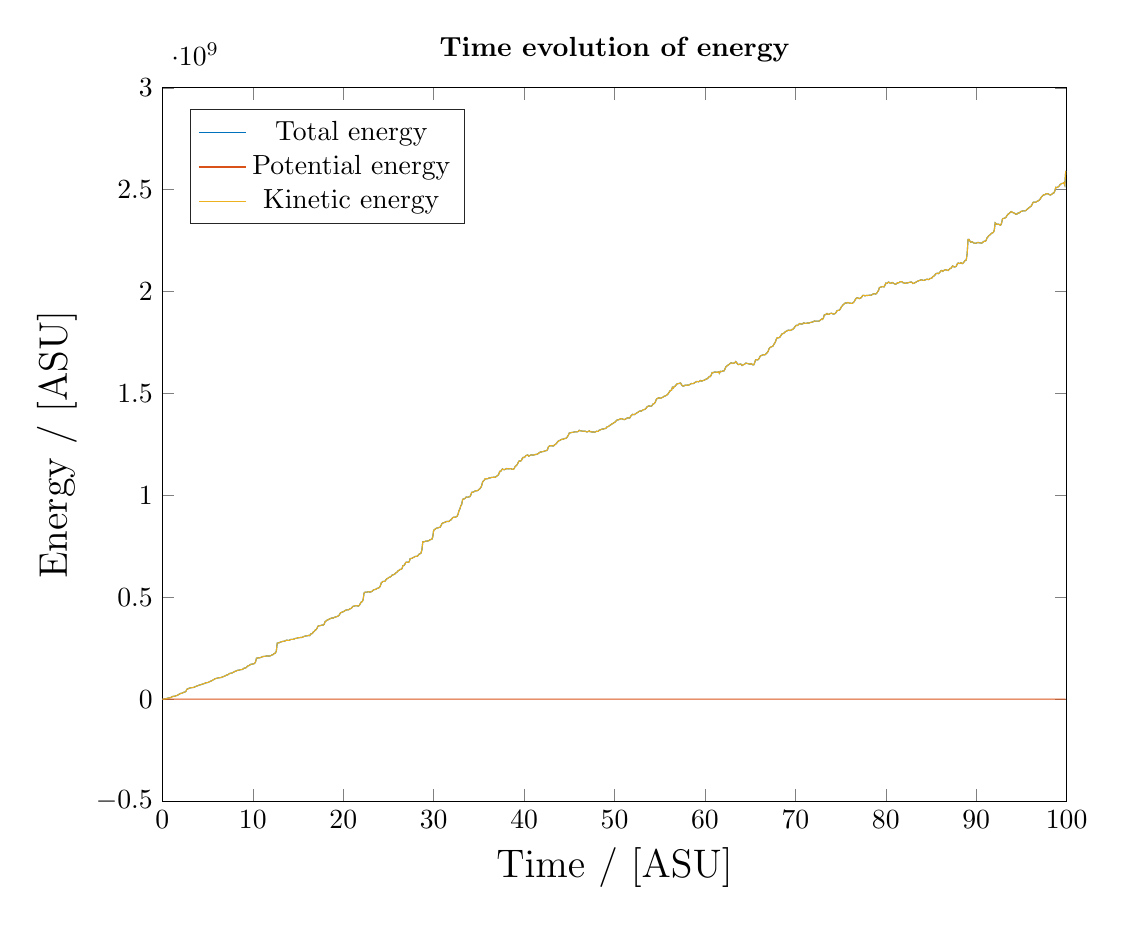 % This file was created by matlab2tikz.
%
%The latest updates can be retrieved from
%  http://www.mathworks.com/matlabcentral/fileexchange/22022-matlab2tikz-matlab2tikz
%where you can also make suggestions and rate matlab2tikz.
%
\definecolor{mycolor1}{rgb}{0.0,0.447,0.741}%
\definecolor{mycolor2}{rgb}{0.85,0.325,0.098}%
\definecolor{mycolor3}{rgb}{0.929,0.694,0.125}%
%
\begin{tikzpicture}

\begin{axis}[%
width=4.521in,
height=3.566in,
at={(0.758in,0.481in)},
scale only axis,
xmin=0,
xmax=100,
xlabel={Time / [ASU]},
ymin=-500000000,
ymax=3000000000,
ylabel={Energy / [ASU]},
label style ={font=\Large},
axis background/.style={fill=white},
title style={font=\bfseries},
title={Time evolution of energy},
legend style={draw=white!15!black},
legend pos = {north west}
]
\addplot [color=mycolor1,solid]
  table[row sep=crcr]{%
0	-857.028\\
0.1	24095.595\\
0.2	368482.819\\
0.3	1345138.075\\
0.4	2290709.743\\
0.5	4028094.697\\
0.6	5098138.107\\
0.7	5828281.208\\
0.8	6567207.687\\
0.9	7858390.809\\
1	9842270.926\\
1.1	12588912.079\\
1.2	13906521.281\\
1.3	14363649.642\\
1.4	15127580.111\\
1.5	16948566.458\\
1.6	17909643.987\\
1.7	20367468.114\\
1.8	22869417.534\\
1.9	25193878.986\\
2	28342826.453\\
2.1	28839450.394\\
2.2	30331130.325\\
2.3	32527871.729\\
2.4	34634700.035\\
2.5	35313003.667\\
2.6	38613194.399\\
2.7	48638010.549\\
2.8	50151638.155\\
2.9	52594947.347\\
3	54230397.151\\
3.1	55551364.039\\
3.2	56353883.51\\
3.3	56770473.197\\
3.4	57220501.723\\
3.5	58584395.364\\
3.6	60569094.759\\
3.7	62692067.526\\
3.8	64324208.089\\
3.9	65762722.53\\
4	67438763.694\\
4.1	69552209.753\\
4.2	70430322.409\\
4.3	71847176.29\\
4.4	73325428.205\\
4.5	75173440.891\\
4.6	76403186.433\\
4.7	78042735.944\\
4.8	80436309.977\\
4.9	81020332.279\\
5	81313509.782\\
5.1	82973294.789\\
5.2	85802275.011\\
5.3	88124809.101\\
5.4	89401665.464\\
5.5	91378296.636\\
5.6	94524164.107\\
5.7	96460820.784\\
5.8	99448900.637\\
5.9	101522748.399\\
6	102529727.869\\
6.1	103489313.321\\
6.2	104609660.097\\
6.3	105365082.445\\
6.4	105532086.523\\
6.5	106508943.873\\
6.6	108344488.38\\
6.7	110121709.841\\
6.8	111763183.377\\
6.9	113233765.036\\
7	116169073.105\\
7.1	118104490.639\\
7.2	119355631.623\\
7.3	121436893.146\\
7.4	125414597.419\\
7.5	126664833.78\\
7.6	127860903.36\\
7.7	128494359.192\\
7.8	131509667.07\\
7.9	132868415.092\\
8	135953076.513\\
8.1	137422666.276\\
8.2	139361879.153\\
8.3	141303725.826\\
8.4	142346542.104\\
8.5	142517633.704\\
8.6	144270108.287\\
8.7	145170602.052\\
8.8	145451627.126\\
8.9	147643891.664\\
9	151447749.279\\
9.1	152875540.147\\
9.2	153359136.418\\
9.3	156236432.068\\
9.4	162088141.352\\
9.5	163921802.143\\
9.6	165654966.041\\
9.7	169058975.3\\
9.8	171540103.787\\
9.9	172046015.051\\
10	172736806.825\\
10.1	173685307.564\\
10.2	175732714.434\\
10.3	183295170.197\\
10.4	200797840.364\\
10.5	201756614.886\\
10.6	202525726.569\\
10.7	203422576.566\\
10.8	203624812.417\\
10.9	205182760.122\\
11	207087252.936\\
11.1	208871185.231\\
11.2	210006366.146\\
11.3	210255337.317\\
11.4	210892225.799\\
11.5	211806782.27\\
11.6	212371310.833\\
11.7	211843505.381\\
11.8	211416643.409\\
11.9	212026648.166\\
12	214093501.26\\
12.1	216844292.764\\
12.2	217815810.938\\
12.3	221439033.829\\
12.4	225262649.954\\
12.5	225909529.348\\
12.6	236861155.367\\
12.7	275089737.413\\
12.8	275934219.246\\
12.9	277004785.041\\
13	279092318.458\\
13.1	280791193.737\\
13.2	282402272.267\\
13.3	283471815.503\\
13.4	283847235.498\\
13.5	284676749.721\\
13.6	286699415.388\\
13.7	289321199.124\\
13.8	289394353.163\\
13.9	288548264.483\\
14	288333036.015\\
14.1	290495916.64\\
14.2	293607656.521\\
14.3	293674332.207\\
14.4	293411859.06\\
14.5	294030063.274\\
14.6	295972105.034\\
14.7	298374422.487\\
14.8	298514850.406\\
14.9	299809775.519\\
15	301295545.583\\
15.1	301679837.542\\
15.2	301860737.501\\
15.3	303144766.529\\
15.4	302825554.936\\
15.5	304036624.454\\
15.6	306718791.174\\
15.7	308355795.356\\
15.8	309576938.341\\
15.9	310345230.232\\
16	311016053.138\\
16.1	312132047.851\\
16.2	312627741.037\\
16.3	311755558.013\\
16.4	320523105.808\\
16.5	320510118.379\\
16.6	323311961.732\\
16.7	330599491.707\\
16.8	332636466.876\\
16.9	339348531.985\\
17	341513488.847\\
17.1	348059683.421\\
17.2	358403752.442\\
17.3	359870723.212\\
17.4	360714889.107\\
17.5	361480827.997\\
17.6	363364939.707\\
17.7	363760352.832\\
17.8	364060902.658\\
17.9	369031431.985\\
18	381228445.351\\
18.1	383351806.615\\
18.2	388212224.37\\
18.3	388988339.403\\
18.4	391771464.538\\
18.5	394362065.189\\
18.6	395646513.83\\
18.7	397945075.072\\
18.8	398553259.531\\
18.9	398321093.928\\
19	400935192.12\\
19.1	402946871.205\\
19.2	403766205.132\\
19.3	405453707.441\\
19.4	407301724.885\\
19.5	409720817.222\\
19.6	416568717.528\\
19.7	424105779.743\\
19.8	425676240.953\\
19.9	427654736.783\\
20	429356679.885\\
20.1	431715546.836\\
20.2	434805900.016\\
20.3	437406645.877\\
20.4	437919276.065\\
20.5	438375024.856\\
20.6	438841242.669\\
20.7	442556269.413\\
20.8	443977557.285\\
20.9	446017862.133\\
21	451845473.276\\
21.1	456739353.056\\
21.2	456658388.808\\
21.3	457840365.366\\
21.4	459058450.613\\
21.5	458423564.033\\
21.6	457393070.585\\
21.7	456942850.722\\
21.8	461463687.018\\
21.9	471061340.737\\
22	477202160.446\\
22.1	478705123.467\\
22.2	488435615.822\\
22.3	521134981.07\\
22.4	525049019.831\\
22.5	525474981.692\\
22.6	525181723.696\\
22.7	526417843.803\\
22.8	527317635.269\\
22.9	525803314.78\\
23	525764500.871\\
23.1	527336477.766\\
23.2	529916180.01\\
23.3	534508518.127\\
23.4	537383594.865\\
23.5	537774918.834\\
23.6	539073024.556\\
23.7	542718243.465\\
23.8	544188970.767\\
23.9	545942054.753\\
24	548359291.418\\
24.1	554984302.575\\
24.2	570380538.207\\
24.3	574466807.614\\
24.4	577988845.924\\
24.5	578011702.542\\
24.6	578411579.288\\
24.7	584428220.55\\
24.8	590404924.963\\
24.9	592073848.182\\
25	596574298.535\\
25.1	598317854.493\\
25.2	599923718.977\\
25.3	602991148.201\\
25.4	609029281.949\\
25.5	610031740.62\\
25.6	611783496.941\\
25.7	614356030.794\\
25.8	619762472.5\\
25.9	621313001.138\\
26	626824961.062\\
26.1	631028428.175\\
26.2	632975536.466\\
26.3	637317503.427\\
26.4	636857881.196\\
26.5	640885312.772\\
26.6	655547155.768\\
26.7	656108625.583\\
26.8	660550256.619\\
26.9	670945302.995\\
27	672082068.747\\
27.1	672337396.229\\
27.2	671588972.339\\
27.3	674636400.814\\
27.4	689615127.006\\
27.5	690628514.671\\
27.6	691288078.005\\
27.7	694490135.219\\
27.8	696457350.584\\
27.9	698949610.325\\
28	701081983.089\\
28.1	701110476.721\\
28.2	701327930.533\\
28.3	706913668.055\\
28.4	712393100.571\\
28.5	713844809.682\\
28.6	716711771.837\\
28.7	733503045.282\\
28.8	772833419.303\\
28.9	771801807.24\\
29	773249530.551\\
29.1	775772936.994\\
29.2	775875972.067\\
29.3	776131906.682\\
29.4	776892489.825\\
29.5	778718693.825\\
29.6	782384381.419\\
29.7	783736132.082\\
29.8	784526552.968\\
29.9	797055720.987\\
30	828863502.765\\
30.1	832206763.158\\
30.2	836010140.576\\
30.3	839251587.773\\
30.4	840305339.174\\
30.5	840682339.223\\
30.6	843107040.335\\
30.7	843385574.657\\
30.8	850170535.981\\
30.9	860510453.428\\
31	864409603.942\\
31.1	865876117.845\\
31.2	867386709.615\\
31.3	869203327.748\\
31.4	871660151.973\\
31.5	872530483.714\\
31.6	871793126.049\\
31.7	872529825.107\\
31.8	877423351.038\\
31.9	879501291.497\\
32	884453700.066\\
32.1	890333747.434\\
32.2	892744598.295\\
32.3	892568006.156\\
32.4	892965184.527\\
32.5	895343971.865\\
32.6	897992503.328\\
32.7	908114588.179\\
32.8	925772853.223\\
32.9	933854707.696\\
33	949296104.036\\
33.1	955990115.292\\
33.2	980614635.996\\
33.3	982956699.6\\
33.4	983319565.263\\
33.5	986299351.815\\
33.6	992092337.619\\
33.7	991302294.249\\
33.8	991762740.753\\
33.9	993054676.699\\
34	993696786.411\\
34.1	1001540458.556\\
34.2	1015023931.49\\
34.3	1015780728.151\\
34.4	1016751732.99\\
34.5	1019171647.459\\
34.6	1022140667.518\\
34.7	1022564790.136\\
34.8	1023121233.616\\
34.9	1024806163.233\\
35	1028785406.086\\
35.1	1032874669.395\\
35.2	1037902989.375\\
35.3	1046999064.637\\
35.4	1064123329.807\\
35.5	1071087316.509\\
35.6	1075257695.3\\
35.7	1081634225.856\\
35.8	1081537325.437\\
35.9	1081490625.206\\
36	1082733629.266\\
36.1	1085170346.965\\
36.2	1085906372.681\\
36.3	1086549615.861\\
36.4	1088138541.447\\
36.5	1088233421.299\\
36.6	1088943423.403\\
36.7	1089245190.323\\
36.8	1089039622.914\\
36.9	1091880696.737\\
37	1095410000.53\\
37.1	1098402579.748\\
37.2	1104354511.817\\
37.3	1117948195.279\\
37.4	1116979530.316\\
37.5	1123491614.956\\
37.6	1129826667.457\\
37.7	1127242691.253\\
37.8	1126277576.082\\
37.9	1127917017.317\\
38	1129778620.183\\
38.1	1132234809.523\\
38.2	1130428043.907\\
38.3	1130496227.382\\
38.4	1131174434.012\\
38.5	1131264677.596\\
38.6	1130486941.495\\
38.7	1127698748.632\\
38.8	1128346731.946\\
38.9	1131207661.584\\
39	1141213078.985\\
39.1	1144948798.707\\
39.2	1148742653.11\\
39.3	1156374927.769\\
39.4	1167012101.976\\
39.5	1169185376.652\\
39.6	1168393917.066\\
39.7	1171038776.861\\
39.8	1181978944.466\\
39.9	1186827991.039\\
40	1185727429.707\\
40.1	1189182735.007\\
40.2	1195278690.298\\
40.3	1196886524.425\\
40.4	1198648024.67\\
40.5	1192796864.775\\
40.6	1194533946.922\\
40.7	1197305763.411\\
40.8	1199186418.477\\
40.9	1198366068.734\\
41	1197631024.409\\
41.1	1198619882.67\\
41.2	1200638965.491\\
41.3	1200729070.059\\
41.4	1201487189.67\\
41.5	1203977473.947\\
41.6	1206406568.102\\
41.7	1210202362.248\\
41.8	1213299184.67\\
41.9	1212344590.212\\
42	1215113236.231\\
42.1	1215191825.408\\
42.2	1216120725.395\\
42.3	1218305612.372\\
42.4	1219545917.352\\
42.5	1219974041.12\\
42.6	1225819202.712\\
42.7	1238988956.551\\
42.8	1241912797.819\\
42.9	1244002905.19\\
43	1243897355.9\\
43.1	1243362306.228\\
43.2	1242351055.361\\
43.3	1244611985.344\\
43.4	1248910405.671\\
43.5	1251826949.749\\
43.6	1256472603.502\\
43.7	1262531021.57\\
43.8	1266729073.678\\
43.9	1269107209.485\\
44	1271268898.143\\
44.1	1274033405.375\\
44.2	1275725984.4\\
44.3	1274935965.373\\
44.4	1277750788.75\\
44.5	1279049902.824\\
44.6	1279731645.903\\
44.7	1282409681.661\\
44.8	1288971626.207\\
44.9	1296112957.633\\
45	1306311802.264\\
45.1	1306897043.952\\
45.2	1308305152.58\\
45.3	1308825768.588\\
45.4	1309664897.378\\
45.5	1310650990.221\\
45.6	1312144672.609\\
45.7	1311907227.352\\
45.8	1311878248.857\\
45.9	1312294749.738\\
46	1314506323.615\\
46.1	1319556658.128\\
46.2	1316967424.727\\
46.3	1316987108.897\\
46.4	1315940881.725\\
46.5	1314444362.637\\
46.6	1315499997.726\\
46.7	1315409004.103\\
46.8	1314508259.622\\
46.9	1312090102.592\\
47	1311962730.633\\
47.1	1313805624.704\\
47.2	1316683052.76\\
47.3	1312551715.471\\
47.4	1313508016.364\\
47.5	1311186891.996\\
47.6	1311092266.006\\
47.7	1311549870.543\\
47.8	1310248024.024\\
47.9	1312142260.973\\
48	1314713527.705\\
48.1	1313999488.572\\
48.2	1314652622.692\\
48.3	1319787940.61\\
48.4	1321506241.164\\
48.5	1322547862.301\\
48.6	1325398673.28\\
48.7	1325871192.129\\
48.8	1326012716.147\\
48.9	1327923115.218\\
49	1328454457.0\\
49.1	1331951614.497\\
49.2	1337515103.172\\
49.3	1337928896.512\\
49.4	1340476160.597\\
49.5	1344285019.811\\
49.6	1346677004.036\\
49.7	1350677681.963\\
49.8	1352534760.33\\
49.9	1355737396.091\\
50	1358506912.345\\
50.1	1361089515.523\\
50.2	1367286016.499\\
50.3	1370310724.529\\
50.4	1370444119.921\\
50.5	1372131811.698\\
50.6	1374299860.658\\
50.7	1376566877.053\\
50.8	1376057202.834\\
50.9	1374983351.699\\
51	1372916186.044\\
51.1	1372282905.252\\
51.2	1373979585.259\\
51.3	1376785609.113\\
51.4	1380074831.484\\
51.5	1381372875.117\\
51.6	1379776062.255\\
51.7	1380415047.614\\
51.8	1388955414.598\\
51.9	1393510674.645\\
52	1397852387.504\\
52.1	1396184032.184\\
52.2	1396140507.8\\
52.3	1400861719.196\\
52.4	1402922048.397\\
52.5	1405428127.391\\
52.6	1408371775.73\\
52.7	1411840610.07\\
52.8	1413871343.929\\
52.9	1414359854.588\\
53	1414450117.193\\
53.1	1417937604.493\\
53.2	1420662194.954\\
53.3	1421263226.093\\
53.4	1423513029.73\\
53.5	1428353715.775\\
53.6	1434627586.598\\
53.7	1437403939.163\\
53.8	1439344967.044\\
53.9	1438601600.297\\
54	1437946555.964\\
54.1	1438516371.943\\
54.2	1444208033.509\\
54.3	1450451803.773\\
54.4	1450900280.39\\
54.5	1456747364.081\\
54.6	1469253633.69\\
54.7	1475079729.293\\
54.8	1476689827.754\\
54.9	1479544382.539\\
55	1477743310.402\\
55.1	1476858897.763\\
55.2	1478991578.251\\
55.3	1480889509.731\\
55.4	1483293000.186\\
55.5	1486630151.566\\
55.6	1487906523.537\\
55.7	1490092851.88\\
55.8	1492800231.528\\
55.9	1496897967.457\\
56	1503447022.234\\
56.1	1510886324.596\\
56.2	1515183534.635\\
56.3	1515684323.208\\
56.4	1530421868.579\\
56.5	1526182007.037\\
56.6	1534658709.821\\
56.7	1535475889.843\\
56.8	1541542492.706\\
56.9	1547079000.121\\
57	1548295552.814\\
57.1	1548977612.258\\
57.2	1550517853.367\\
57.3	1551567178.012\\
57.4	1544415794.295\\
57.5	1537995008.048\\
57.6	1536248653.315\\
57.7	1537554615.663\\
57.8	1541162988.599\\
57.9	1541257172.74\\
58	1539860591.511\\
58.1	1541696881.35\\
58.2	1540714835.739\\
58.3	1543763790.976\\
58.4	1546414356.438\\
58.5	1548996991.944\\
58.6	1548506763.794\\
58.7	1548671008.634\\
58.8	1551001122.29\\
58.9	1554247429.92\\
59	1556755475.21\\
59.1	1558813759.891\\
59.2	1558719716.039\\
59.3	1557569666.042\\
59.4	1560291380.299\\
59.5	1563815177.649\\
59.6	1561257314.39\\
59.7	1561727147.668\\
59.8	1564100843.95\\
59.9	1564587019.896\\
60	1567084133.058\\
60.1	1570006783.239\\
60.2	1571853985.086\\
60.3	1574024327.636\\
60.4	1579612594.936\\
60.5	1584022132.428\\
60.6	1583149544.986\\
60.7	1591504915.774\\
60.8	1603202057.767\\
60.9	1602037555.389\\
61	1604509829.757\\
61.1	1605798508.587\\
61.2	1604865004.826\\
61.3	1604001667.82\\
61.4	1604406063.514\\
61.5	1606526755.625\\
61.6	1599173580.005\\
61.7	1608972379.319\\
61.8	1607949752.988\\
61.9	1609001590.242\\
62	1611049024.036\\
62.1	1610769991.553\\
62.2	1618388204.72\\
62.3	1630058140.546\\
62.4	1634027790.858\\
62.5	1637746198.175\\
62.6	1640729532.575\\
62.7	1643588402.127\\
62.8	1648205186.158\\
62.9	1650716427.216\\
63	1649484764.395\\
63.1	1647460595.677\\
63.2	1649475669.412\\
63.3	1650836844.263\\
63.4	1656676435.571\\
63.5	1652085303.965\\
63.6	1645068372.341\\
63.7	1641750946.112\\
63.8	1642898536.647\\
63.9	1644777481.439\\
64	1643831061.139\\
64.1	1637509100.336\\
64.2	1639954745.742\\
64.3	1642545817.316\\
64.4	1643777305.618\\
64.5	1649052047.807\\
64.6	1648758501.887\\
64.7	1647202533.014\\
64.8	1646086494.228\\
64.9	1645301065.132\\
65	1643518394.724\\
65.1	1646983044.408\\
65.2	1644522953.713\\
65.3	1640736757.793\\
65.4	1640789416.216\\
65.5	1651678603.773\\
65.6	1665133849.23\\
65.7	1665875072.951\\
65.8	1664834175.612\\
65.9	1666196728.804\\
66	1673395631.671\\
66.1	1682481219.965\\
66.2	1685683257.373\\
66.3	1687475995.58\\
66.4	1689294625.55\\
66.5	1690480936.173\\
66.6	1689785241.872\\
66.7	1692005246.361\\
66.8	1697801921.43\\
66.9	1700409752.307\\
67	1707822413.372\\
67.1	1720961738.81\\
67.2	1725543641.783\\
67.3	1728367246.453\\
67.4	1729825154.592\\
67.5	1731921791.852\\
67.6	1739397315.49\\
67.7	1746004680.234\\
67.8	1753909409.657\\
67.9	1767317968.116\\
68	1774404754.525\\
68.1	1773425377.341\\
68.2	1774115264.611\\
68.3	1777219017.164\\
68.4	1784591530.605\\
68.5	1792052895.188\\
68.6	1793513549.815\\
68.7	1795373826.108\\
68.8	1798869428.24\\
68.9	1804217881.691\\
69	1805114086.604\\
69.1	1808517665.389\\
69.2	1810823114.066\\
69.3	1810891588.445\\
69.4	1809285962.362\\
69.5	1810562232.576\\
69.6	1814092611.524\\
69.7	1814147450.402\\
69.8	1818905920.875\\
69.9	1823922463.693\\
70	1830286157.584\\
70.1	1834876575.175\\
70.2	1833906903.797\\
70.3	1836045605.989\\
70.4	1840951420.495\\
70.5	1843905307.517\\
70.6	1841454580.611\\
70.7	1840562427.695\\
70.8	1841658293.469\\
70.9	1846466521.814\\
71	1845780592.59\\
71.1	1844106467.879\\
71.2	1844117895.758\\
71.3	1846042458.624\\
71.4	1846226978.129\\
71.5	1845858767.619\\
71.6	1848015224.112\\
71.7	1848937448.165\\
71.8	1850183424.56\\
71.9	1850945907.365\\
72	1852761174.543\\
72.1	1856033024.178\\
72.2	1854944088.728\\
72.3	1855192689.445\\
72.4	1855415407.363\\
72.5	1855520608.563\\
72.6	1855334487.586\\
72.7	1857856031.45\\
72.8	1861959653.053\\
72.9	1865181942.258\\
73	1863292849.768\\
73.1	1870472196.91\\
73.2	1885442582.007\\
73.3	1886427694.461\\
73.4	1889659075.037\\
73.5	1892850018.176\\
73.6	1888945659.423\\
73.7	1888740997.505\\
73.8	1891715634.396\\
73.9	1893194068.704\\
74	1893856538.809\\
74.1	1892293977.856\\
74.2	1889609832.964\\
74.3	1890922919.373\\
74.4	1892544500.957\\
74.5	1897331996.743\\
74.6	1906119244.277\\
74.7	1908247083.604\\
74.8	1908458736.614\\
74.9	1910545419.317\\
75	1917496251.013\\
75.1	1926696380.918\\
75.2	1930920933.659\\
75.3	1936547014.084\\
75.4	1940007644.065\\
75.5	1944059548.868\\
75.6	1943986203.365\\
75.7	1944134788.243\\
75.8	1946803298.557\\
75.9	1945479553.044\\
76	1942811686.97\\
76.1	1943213454.202\\
76.2	1942576773.581\\
76.3	1942816517.638\\
76.4	1945954979.858\\
76.5	1950048285.524\\
76.6	1958580937.251\\
76.7	1966087290.755\\
76.8	1969489753.82\\
76.9	1969848494.705\\
77	1966988521.867\\
77.1	1965679292.747\\
77.2	1968865294.907\\
77.3	1970871744.975\\
77.4	1977831886.065\\
77.5	1982025659.366\\
77.6	1981616171.353\\
77.7	1979169189.579\\
77.8	1980806881.22\\
77.9	1981896094.471\\
78	1981150322.419\\
78.1	1981800765.755\\
78.2	1982735524.444\\
78.3	1982754407.245\\
78.4	1982470816.974\\
78.5	1985451673.724\\
78.6	1988495947.704\\
78.7	1989918424.767\\
78.8	1989188477.797\\
78.9	1987948173.67\\
79	1992454027.447\\
79.1	1999294664.927\\
79.2	2006035052.9\\
79.3	2020081690.96\\
79.4	2021551875.76\\
79.5	2022935809.587\\
79.6	2024699096.51\\
79.7	2025001472.889\\
79.8	2023076182.158\\
79.9	2030568785.891\\
80	2041752520.866\\
80.1	2040351509.525\\
80.2	2042983086.797\\
80.3	2046898440.923\\
80.4	2044500054.91\\
80.5	2041141109.99\\
80.6	2041698806.031\\
80.7	2044850644.206\\
80.8	2042698908.355\\
80.9	2039896243.528\\
81	2037658153.651\\
81.1	2036465289.091\\
81.2	2039541252.302\\
81.3	2043696710.019\\
81.4	2043276699.161\\
81.5	2044725575.592\\
81.6	2048606675.255\\
81.7	2049071006.379\\
81.8	2048137872.976\\
81.9	2043923412.144\\
82	2042831194.955\\
82.1	2041065895.39\\
82.2	2040774504.834\\
82.3	2043756921.895\\
82.4	2042570979.568\\
82.5	2043948713.906\\
82.6	2045755375.865\\
82.7	2045923198.093\\
82.8	2047161665.977\\
82.9	2045211874.012\\
83	2040081213.55\\
83.1	2040636768.014\\
83.2	2043099401.639\\
83.3	2045478915.503\\
83.4	2048461416.186\\
83.5	2050879071.448\\
83.6	2052658484.967\\
83.7	2054476910.306\\
83.8	2056008560.416\\
83.9	2058044639.008\\
84	2057283279.719\\
84.1	2055288367.911\\
84.2	2055251597.293\\
84.3	2056893600.173\\
84.4	2058031736.443\\
84.5	2060305776.977\\
84.6	2060992945.785\\
84.7	2059191712.755\\
84.8	2060091308.785\\
84.9	2064847179.993\\
85	2065164733.166\\
85.1	2066931059.156\\
85.2	2073450170.022\\
85.3	2075757910.971\\
85.4	2078991518.614\\
85.5	2086538643.302\\
85.6	2088810276.132\\
85.7	2090695152.259\\
85.8	2088377410.665\\
85.9	2090870684.126\\
86	2096158853.907\\
86.1	2102326796.935\\
86.2	2104127203.635\\
86.3	2099208391.084\\
86.4	2103703327.422\\
86.5	2105398137.67\\
86.6	2107216620.353\\
86.7	2108018305.873\\
86.8	2104903671.565\\
86.9	2103605989.735\\
87	2108213898.103\\
87.1	2113475070.155\\
87.2	2114108843.513\\
87.3	2120425823.767\\
87.4	2126059141.579\\
87.5	2122526207.987\\
87.6	2121213543.053\\
87.7	2122162819.522\\
87.8	2124868208.046\\
87.9	2135504152.225\\
88	2140714743.45\\
88.1	2138161348.978\\
88.2	2138860851.784\\
88.3	2142290040.792\\
88.4	2138548140.589\\
88.5	2137930170.484\\
88.6	2142263610.795\\
88.7	2148706922.203\\
88.8	2153717290.46\\
88.9	2155688957.396\\
89	2186426103.306\\
89.1	2255848590.838\\
89.2	2256569837.861\\
89.3	2248656774.0\\
89.4	2242207301.444\\
89.5	2244830384.944\\
89.6	2243653057.927\\
89.7	2239417211.356\\
89.8	2237876498.028\\
89.9	2237668600.433\\
90	2238172071.827\\
90.1	2239568659.522\\
90.2	2241671616.471\\
90.3	2239866302.754\\
90.4	2239084892.589\\
90.5	2238944186.267\\
90.6	2237865891.605\\
90.7	2240624645.012\\
90.8	2245822016.035\\
90.9	2247445402.894\\
91	2247046090.174\\
91.1	2251381843.531\\
91.2	2264213109.655\\
91.3	2268958912.215\\
91.4	2274240909.022\\
91.5	2277585308.441\\
91.6	2281812282.319\\
91.7	2286357363.484\\
91.8	2288588337.729\\
91.9	2290228116.896\\
92	2301631154.601\\
92.1	2337272629.925\\
92.2	2332599650.79\\
92.3	2330639672.538\\
92.4	2330546795.692\\
92.5	2330820718.557\\
92.6	2327525609.925\\
92.7	2326339155.258\\
92.8	2334933482.715\\
92.9	2355444458.873\\
93	2359491849.224\\
93.1	2359366681.967\\
93.2	2362181059.086\\
93.3	2365303004.539\\
93.4	2372819520.613\\
93.5	2379927810.388\\
93.6	2381780271.999\\
93.7	2385715110.969\\
93.8	2390900603.804\\
93.9	2392892988.247\\
94	2389090656.804\\
94.1	2387275756.675\\
94.2	2385726900.281\\
94.3	2382616713.441\\
94.4	2379724076.268\\
94.5	2380589573.029\\
94.6	2384809351.415\\
94.7	2386513804.824\\
94.8	2387316574.898\\
94.9	2392097186.476\\
95	2394342158.004\\
95.1	2395661921.657\\
95.2	2396195773.325\\
95.3	2396488469.6\\
95.4	2396079182.019\\
95.5	2398295100.644\\
95.6	2403261442.12\\
95.7	2406278970.045\\
95.8	2410223745.266\\
95.9	2413997949.846\\
96	2417192988.039\\
96.1	2420331432.973\\
96.2	2429484546.417\\
96.3	2438413698.65\\
96.4	2439547707.686\\
96.5	2438692207.448\\
96.6	2439318171.156\\
96.7	2442481475.118\\
96.8	2443917127.729\\
96.9	2447237096.305\\
97	2450379055.586\\
97.1	2455752880.705\\
97.2	2463421725.768\\
97.3	2468716584.043\\
97.4	2473394218.351\\
97.5	2475644416.186\\
97.6	2475421301.092\\
97.7	2479615930.929\\
97.8	2480707742.534\\
97.9	2479824636.866\\
98	2479124407.412\\
98.1	2476014830.673\\
98.2	2474358998.329\\
98.3	2476628489.673\\
98.4	2479423235.132\\
98.5	2483319638.309\\
98.6	2484557073.146\\
98.7	2494763505.791\\
98.8	2512202235.991\\
98.9	2511083925.266\\
99	2512385001.145\\
99.1	2515175978.707\\
99.2	2519896516.648\\
99.3	2526145894.866\\
99.4	2528827832.158\\
99.5	2531273789.312\\
99.6	2531410654.32\\
99.7	2535016865.289\\
99.8	2522580921.215\\
99.9	2592106061.866\\
};
\addlegendentry{Total energy};

\addplot [color=mycolor2,solid]
  table[row sep=crcr]{%
0	-857.028\\
0.1	-133.282\\
0.2	2576.556\\
0.3	2281.393\\
0.4	2752.748\\
0.5	2594.49\\
0.6	1989.902\\
0.7	1856.276\\
0.8	2670.369\\
0.9	2521.195\\
1	2711.327\\
1.1	2702.389\\
1.2	2222.409\\
1.3	1895.648\\
1.4	2760.403\\
1.5	1977.659\\
1.6	2936.103\\
1.7	2636.902\\
1.8	2542.543\\
1.9	2568.454\\
2	2642.501\\
2.1	2101.541\\
2.2	2482.14\\
2.3	2690.332\\
2.4	1887.114\\
2.5	2160.667\\
2.6	3435.67\\
2.7	2517.383\\
2.8	2840.878\\
2.9	2508.415\\
3	2549.292\\
3.1	1954.463\\
3.2	1976.207\\
3.3	2058.327\\
3.4	2419.343\\
3.5	2583.782\\
3.6	2497.281\\
3.7	2727.568\\
3.8	2018.007\\
3.9	2338.714\\
4	2590.197\\
4.1	2669.299\\
4.2	2603.273\\
4.3	2228.711\\
4.4	2925.047\\
4.5	2226.802\\
4.6	2720.529\\
4.7	2734.031\\
4.8	2344.014\\
4.9	2498.616\\
5	2319.028\\
5.1	2757.753\\
5.2	2436.302\\
5.3	2440.45\\
5.4	2153.143\\
5.5	2449.431\\
5.6	2750.014\\
5.7	3178.024\\
5.8	2619.542\\
5.9	2409.164\\
6	2168.5\\
6.1	2218.77\\
6.2	2344.902\\
6.3	1823.183\\
6.4	2506.574\\
6.5	2334.566\\
6.6	2802.244\\
6.7	2597.145\\
6.8	2055.29\\
6.9	2583.32\\
7	2877.056\\
7.1	2302.13\\
7.2	2337.671\\
7.3	2812.739\\
7.4	2670.388\\
7.5	2575.486\\
7.6	2385.416\\
7.7	2773.729\\
7.8	1827.87\\
7.9	3008.709\\
8	2348.938\\
8.1	2104.52\\
8.2	2508.097\\
8.3	2638.227\\
8.4	2333.785\\
8.5	2618.132\\
8.6	2150.948\\
8.7	2612.565\\
8.8	2398.857\\
8.9	2567.571\\
9	2633.161\\
9.1	2641.103\\
9.2	2636.808\\
9.3	3004.046\\
9.4	2585.688\\
9.5	2474.264\\
9.6	2527.927\\
9.7	2216.919\\
9.8	2293.832\\
9.9	2469.389\\
10	2224.589\\
10.1	2931.483\\
10.2	2617.343\\
10.3	2959.496\\
10.4	2759.518\\
10.5	2514.784\\
10.6	2706.628\\
10.7	2249.164\\
10.8	2573.354\\
10.9	2226.909\\
11	2287.587\\
11.1	2395.121\\
11.2	2039.359\\
11.3	1970.876\\
11.4	2262.551\\
11.5	1723.103\\
11.6	2240.188\\
11.7	2446.054\\
11.8	1934.57\\
11.9	2481.168\\
12	2614.729\\
12.1	2648.099\\
12.2	1999.669\\
12.3	2629.07\\
12.4	2487.482\\
12.5	2107.964\\
12.6	3975.043\\
12.7	2371.991\\
12.8	2297.235\\
12.9	2865.072\\
13	2540.367\\
13.1	2292.158\\
13.2	1926.424\\
13.3	2061.392\\
13.4	3025.674\\
13.5	2762.316\\
13.6	3001.367\\
13.7	2578.301\\
13.8	2296.453\\
13.9	2657.211\\
14	2617.494\\
14.1	2738.155\\
14.2	2041.162\\
14.3	2584.723\\
14.4	3036.102\\
14.5	2533.733\\
14.6	2603.144\\
14.7	2620.356\\
14.8	2614.934\\
14.9	2163.535\\
15	2542.981\\
15.1	2327.771\\
15.2	2778.917\\
15.3	1919.508\\
15.4	2422.406\\
15.5	2734.802\\
15.6	2609.235\\
15.7	2299.46\\
15.8	2579.967\\
15.9	2056.653\\
16	1995.602\\
16.1	2359.503\\
16.2	2024.222\\
16.3	3366.233\\
16.4	2049.695\\
16.5	2549.365\\
16.6	3193.921\\
16.7	2709.584\\
16.8	3113.711\\
16.9	2450.986\\
17	2758.373\\
17.1	3199.809\\
17.2	2328.795\\
17.3	2211.887\\
17.4	2424.046\\
17.5	2641.639\\
17.6	2420.99\\
17.7	2622.95\\
17.8	2370.786\\
17.9	2708.507\\
18	2457.821\\
18.1	3210.177\\
18.2	2076.525\\
18.3	2192.109\\
18.4	2407.781\\
18.5	2294.065\\
18.6	2266.412\\
18.7	2026.648\\
18.8	2835.663\\
18.9	2624.007\\
19	2551.633\\
19.1	3050.419\\
19.2	2393.86\\
19.3	2655.146\\
19.4	2300.852\\
19.5	2314.111\\
19.6	3012.876\\
19.7	2285.456\\
19.8	2460.872\\
19.9	2307.875\\
20	2944.287\\
20.1	2576.067\\
20.2	2807.78\\
20.3	2473.284\\
20.4	2052.199\\
20.5	2537.095\\
20.6	3453.863\\
20.7	2461.376\\
20.8	2167.325\\
20.9	2554.427\\
21	2610.593\\
21.1	2131.218\\
21.2	2325.293\\
21.3	2434.22\\
21.4	2548.448\\
21.5	1881.914\\
21.6	2209.974\\
21.7	2854.334\\
21.8	2753.066\\
21.9	3331.822\\
22	2530.408\\
22.1	2443.741\\
22.2	3843.753\\
22.3	3218.534\\
22.4	2630.076\\
22.5	2178.936\\
22.6	2152.663\\
22.7	2381.949\\
22.8	2283.03\\
22.9	2096.961\\
23	2250.125\\
23.1	2641.904\\
23.2	3058.63\\
23.3	2238.146\\
23.4	2261.982\\
23.5	2913.758\\
23.6	2644.557\\
23.7	2577.443\\
23.8	2670.691\\
23.9	2890.576\\
24	1699.935\\
24.1	3758.519\\
24.2	2196.597\\
24.3	2868.49\\
24.4	2366.398\\
24.5	1896.728\\
24.6	2539.721\\
24.7	3179.797\\
24.8	2009.211\\
24.9	3098.89\\
25	2650.108\\
25.1	2098.622\\
25.2	2579.512\\
25.3	2807.943\\
25.4	2168.913\\
25.5	2169.27\\
25.6	2980.549\\
25.7	2787.569\\
25.8	1780.51\\
25.9	3281.576\\
26	2539.769\\
26.1	2000.916\\
26.2	3101.941\\
26.3	2367.313\\
26.4	2309.358\\
26.5	3582.597\\
26.6	2507.676\\
26.7	2826.926\\
26.8	3398.602\\
26.9	2220.788\\
27	2213.838\\
27.1	2413.235\\
27.2	2362.872\\
27.3	3315.776\\
27.4	2979.124\\
27.5	2525.589\\
27.6	3160.618\\
27.7	2396.056\\
27.8	2614.792\\
27.9	2531.967\\
28	1854.899\\
28.1	2166.778\\
28.2	2079.888\\
28.3	2781.175\\
28.4	2543.175\\
28.5	3097.656\\
28.6	2195.711\\
28.7	3668.038\\
28.8	2645.074\\
28.9	2330.588\\
29	2661.853\\
29.1	2280.753\\
29.2	2595.526\\
29.3	2300.824\\
29.4	2081.247\\
29.5	2562.25\\
29.6	2050.17\\
29.7	2491.079\\
29.8	1786.572\\
29.9	3202.259\\
30	2331.104\\
30.1	2528.889\\
30.2	2637.954\\
30.3	2328.289\\
30.4	1832.739\\
30.5	2313.631\\
30.6	2107.278\\
30.7	2733.028\\
30.8	2861.858\\
30.9	2277.452\\
31	2510.331\\
31.1	1996.327\\
31.2	2331.374\\
31.3	2464.748\\
31.4	2507.802\\
31.5	2266.937\\
31.6	3334.362\\
31.7	3038.619\\
31.8	2645.327\\
31.9	2535.327\\
32	2908.992\\
32.1	2462.189\\
32.2	2460.43\\
32.3	1980.861\\
32.4	2441.912\\
32.5	2181.227\\
32.6	2921.725\\
32.7	3242.754\\
32.8	1994.838\\
32.9	3262.156\\
33	2739.347\\
33.1	3629.539\\
33.2	2174.473\\
33.3	2341.154\\
33.4	2666.894\\
33.5	2715.68\\
33.6	2512.921\\
33.7	2900.626\\
33.8	2259.326\\
33.9	2327.611\\
34	2283.156\\
34.1	2789.572\\
34.2	2662.189\\
34.3	2637.677\\
34.4	2449.067\\
34.5	2055.081\\
34.6	2087.814\\
34.7	3030.105\\
34.8	2966.086\\
34.9	2886.897\\
35	2456.121\\
35.1	2094.316\\
35.2	3143.902\\
35.3	3166.593\\
35.4	2751.324\\
35.5	2277.958\\
35.6	2700.738\\
35.7	2009.965\\
35.8	2623.866\\
35.9	2355.141\\
36	2104.069\\
36.1	2817.47\\
36.2	2211.388\\
36.3	2519.795\\
36.4	2522.038\\
36.5	2138.596\\
36.6	2348.626\\
36.7	2200.505\\
36.8	2630.558\\
36.9	1973.461\\
37	2678.209\\
37.1	2467.975\\
37.2	2768.677\\
37.3	2415.257\\
37.4	2780.416\\
37.5	3243.982\\
37.6	2437.026\\
37.7	2387.044\\
37.8	2810.875\\
37.9	2020.057\\
38	2578.655\\
38.1	2125.575\\
38.2	2495.228\\
38.3	2413.901\\
38.4	2607.47\\
38.5	2287.541\\
38.6	1975.506\\
38.7	2680.234\\
38.8	2263.099\\
38.9	2655.075\\
39	2279.646\\
39.1	2789.247\\
39.2	3421.242\\
39.3	3074.35\\
39.4	2430.182\\
39.5	2592.656\\
39.6	2429.713\\
39.7	2895.842\\
39.8	2737.242\\
39.9	1589.237\\
40	2482.548\\
40.1	2895.226\\
40.2	2464.095\\
40.3	2201.707\\
40.4	2150.971\\
40.5	3537.758\\
40.6	2815.682\\
40.7	2103.507\\
40.8	2400.521\\
40.9	2465.641\\
41	2416.42\\
41.1	2344.789\\
41.2	2382.79\\
41.3	2215.788\\
41.4	2765.918\\
41.5	2688.863\\
41.6	2413.697\\
41.7	2355.78\\
41.8	2678.673\\
41.9	2200.752\\
42	2554.194\\
42.1	2523.566\\
42.2	2020.956\\
42.3	2592.522\\
42.4	2251.118\\
42.5	2612.13\\
42.6	3105.34\\
42.7	2611.359\\
42.8	2052.145\\
42.9	2540.112\\
43	2763.747\\
43.1	2288.963\\
43.2	2851.581\\
43.3	2520.749\\
43.4	1961.185\\
43.5	2380.187\\
43.6	2214.59\\
43.7	2325.798\\
43.8	2367.075\\
43.9	2231.156\\
44	2376.023\\
44.1	2671.742\\
44.2	2518.173\\
44.3	2926.47\\
44.4	2576.226\\
44.5	1993.91\\
44.6	1968.266\\
44.7	2708.82\\
44.8	3138.234\\
44.9	3941.333\\
45	2465.771\\
45.1	2687.167\\
45.2	2602.788\\
45.3	2679.051\\
45.4	2487.814\\
45.5	1817.373\\
45.6	2052.478\\
45.7	2491.361\\
45.8	2505.829\\
45.9	2191.878\\
46	2897.266\\
46.1	2300.718\\
46.2	3183.816\\
46.3	2468.63\\
46.4	2148.217\\
46.5	1817.74\\
46.6	3294.499\\
46.7	2372.829\\
46.8	2440.696\\
46.9	2935.767\\
47	2310.911\\
47.1	2534.658\\
47.2	1949.299\\
47.3	3240.487\\
47.4	3031.842\\
47.5	2170.448\\
47.6	2930.539\\
47.7	2420.381\\
47.8	2830.662\\
47.9	2385.433\\
48	2821.239\\
48.1	2383.333\\
48.2	2591.54\\
48.3	2342.574\\
48.4	2985.714\\
48.5	3058.115\\
48.6	2294.275\\
48.7	1810.996\\
48.8	2210.218\\
48.9	2121.479\\
49	2192.84\\
49.1	2584.5\\
49.2	2558.082\\
49.3	2387.742\\
49.4	2454.552\\
49.5	2631.102\\
49.6	2543.274\\
49.7	2389.8\\
49.8	2655.038\\
49.9	2612.024\\
50	2478.518\\
50.1	2462.918\\
50.2	2445.35\\
50.3	2364.467\\
50.4	2377.213\\
50.5	2410.117\\
50.6	2357.038\\
50.7	2723.181\\
50.8	2893.432\\
50.9	2722.37\\
51	2146.335\\
51.1	2435.49\\
51.2	2604.299\\
51.3	2878.352\\
51.4	2325.5\\
51.5	2334.704\\
51.6	2260.287\\
51.7	3202.352\\
51.8	1785.916\\
51.9	2524.851\\
52	2291.307\\
52.1	2218.878\\
52.2	2877.356\\
52.3	2490.728\\
52.4	2957.15\\
52.5	2502.509\\
52.6	2149.81\\
52.7	2386.001\\
52.8	2935.464\\
52.9	2559.352\\
53	2456.17\\
53.1	2828.659\\
53.2	2551.891\\
53.3	2405.407\\
53.4	2652.579\\
53.5	2590.276\\
53.6	2487.776\\
53.7	2679.427\\
53.8	2350.698\\
53.9	2110.741\\
54	2257.583\\
54.1	2080.906\\
54.2	3297.4\\
54.3	2691.707\\
54.4	2388.961\\
54.5	3174.247\\
54.6	2731.369\\
54.7	2516.526\\
54.8	3289.477\\
54.9	1924.969\\
55	2766.137\\
55.1	2131.285\\
55.2	2254.782\\
55.3	2547.857\\
55.4	2563.924\\
55.5	2761.647\\
55.6	2205.034\\
55.7	2019.788\\
55.8	2448.928\\
55.9	2410.452\\
56	2930.671\\
56.1	2402.13\\
56.2	2603.007\\
56.3	3683.347\\
56.4	2742.656\\
56.5	3293.45\\
56.6	2107.823\\
56.7	2418.824\\
56.8	2568.844\\
56.9	2389.072\\
57	2699.852\\
57.1	2194.81\\
57.2	2258.337\\
57.3	1757.726\\
57.4	2649.176\\
57.5	2198.0\\
57.6	2466.614\\
57.7	2402.311\\
57.8	2554.692\\
57.9	2399.841\\
58	2570.092\\
58.1	2043.914\\
58.2	2631.229\\
58.3	2437.799\\
58.4	3088.426\\
58.5	2197.47\\
58.6	1928.049\\
58.7	2975.36\\
58.8	2825.923\\
58.9	3053.445\\
59	3021.861\\
59.1	2180.269\\
59.2	2155.054\\
59.3	2595.91\\
59.4	2782.103\\
59.5	2481.921\\
59.6	2827.94\\
59.7	3059.04\\
59.8	2318.997\\
59.9	2049.876\\
60	2724.863\\
60.1	2438.858\\
60.2	2510.209\\
60.3	1828.356\\
60.4	2640.514\\
60.5	2444.067\\
60.6	2382.415\\
60.7	3321.887\\
60.8	2306.235\\
60.9	2628.417\\
61	2388.074\\
61.1	2394.015\\
61.2	2600.531\\
61.3	2080.217\\
61.4	2965.423\\
61.5	1697.553\\
61.6	3374.955\\
61.7	2456.351\\
61.8	2448.246\\
61.9	2051.888\\
62	2608.345\\
62.1	2721.579\\
62.2	2695.387\\
62.3	2180.75\\
62.4	2224.509\\
62.5	2401.604\\
62.6	2028.444\\
62.7	2582.798\\
62.8	2278.893\\
62.9	2406.509\\
63	2291.317\\
63.1	2353.727\\
63.2	2764.414\\
63.3	3137.03\\
63.4	2826.805\\
63.5	2811.778\\
63.6	2148.068\\
63.7	1991.178\\
63.8	1988.271\\
63.9	2690.067\\
64	2763.971\\
64.1	3238.835\\
64.2	2321.234\\
64.3	2410.485\\
64.4	3462.164\\
64.5	2670.568\\
64.6	3061.072\\
64.7	2321.477\\
64.8	1889.976\\
64.9	2736.804\\
65	3093.364\\
65.1	2310.778\\
65.2	2622.066\\
65.3	2847.315\\
65.4	1963.753\\
65.5	2602.613\\
65.6	1995.036\\
65.7	2582.79\\
65.8	2724.862\\
65.9	2190.017\\
66	2546.007\\
66.1	2203.867\\
66.2	1951.233\\
66.3	2873.185\\
66.4	2303.327\\
66.5	2249.653\\
66.6	2893.76\\
66.7	2518.142\\
66.8	2535.134\\
66.9	2607.062\\
67	2502.168\\
67.1	2571.077\\
67.2	2167.216\\
67.3	2350.862\\
67.4	2683.892\\
67.5	2352.923\\
67.6	3083.379\\
67.7	2635.664\\
67.8	2948.426\\
67.9	3395.097\\
68	2602.757\\
68.1	2772.983\\
68.2	2634.005\\
68.3	2344.069\\
68.4	2517.648\\
68.5	2300.715\\
68.6	2222.843\\
68.7	2525.056\\
68.8	2372.209\\
68.9	2411.238\\
69	2120.775\\
69.1	2660.858\\
69.2	2776.31\\
69.3	2295.983\\
69.4	2255.759\\
69.5	2583.653\\
69.6	2194.296\\
69.7	3174.857\\
69.8	2648.583\\
69.9	3066.687\\
70	3153.503\\
70.1	2478.362\\
70.2	2808.953\\
70.3	2604.321\\
70.4	2519.436\\
70.5	2733.651\\
70.6	2707.386\\
70.7	2452.787\\
70.8	2912.346\\
70.9	2727.014\\
71	2784.684\\
71.1	2103.678\\
71.2	2759.893\\
71.3	2350.281\\
71.4	2452.813\\
71.5	2355.833\\
71.6	2653.146\\
71.7	2475.762\\
71.8	2281.204\\
71.9	2247.853\\
72	2120.73\\
72.1	2230.412\\
72.2	2771.849\\
72.3	2564.694\\
72.4	2610.125\\
72.5	2355.836\\
72.6	2596.646\\
72.7	2196.026\\
72.8	3309.973\\
72.9	2544.368\\
73	2569.771\\
73.1	3500.11\\
73.2	2449.279\\
73.3	2374.473\\
73.4	3180.332\\
73.5	1952.574\\
73.6	2240.555\\
73.7	2465.64\\
73.8	2494.903\\
73.9	2992.831\\
74	2459.56\\
74.1	2673.732\\
74.2	2591.19\\
74.3	2231.974\\
74.4	2742.859\\
74.5	2664.206\\
74.6	2556.705\\
74.7	2000.234\\
74.8	2388.247\\
74.9	2123.747\\
75	2860.051\\
75.1	2523.571\\
75.2	2462.159\\
75.3	2261.5\\
75.4	2311.998\\
75.5	2530.888\\
75.6	2465.113\\
75.7	1960.628\\
75.8	2274.555\\
75.9	2843.467\\
76	2296.002\\
76.1	2511.688\\
76.2	2971.139\\
76.3	2397.364\\
76.4	2796.537\\
76.5	2745.287\\
76.6	2646.016\\
76.7	2389.986\\
76.8	2396.617\\
76.9	2666.688\\
77	2127.692\\
77.1	2374.207\\
77.2	2383.482\\
77.3	3060.447\\
77.4	2491.126\\
77.5	2511.523\\
77.6	1885.201\\
77.7	2350.879\\
77.8	2131.592\\
77.9	2227.608\\
78	2305.024\\
78.1	2222.76\\
78.2	2083.102\\
78.3	2150.495\\
78.4	2431.095\\
78.5	2207.32\\
78.6	2167.112\\
78.7	2141.355\\
78.8	2269.126\\
78.9	2079.559\\
79	2795.382\\
79.1	2015.333\\
79.2	3037.252\\
79.3	2500.627\\
79.4	2327.26\\
79.5	2057.961\\
79.6	1904.421\\
79.7	2720.858\\
79.8	2628.931\\
79.9	2843.394\\
80	2175.536\\
80.1	2285.162\\
80.2	2836.985\\
80.3	2556.206\\
80.4	2454.294\\
80.5	2235.461\\
80.6	2799.287\\
80.7	2230.398\\
80.8	2561.04\\
80.9	2009.234\\
81	2400.735\\
81.1	2612.783\\
81.2	2465.829\\
81.3	2820.719\\
81.4	2163.983\\
81.5	2504.418\\
81.6	2684.15\\
81.7	2335.684\\
81.8	2138.846\\
81.9	3099.756\\
82	2331.367\\
82.1	2642.931\\
82.2	2403.613\\
82.3	2436.098\\
82.4	2579.058\\
82.5	2368.294\\
82.6	2617.853\\
82.7	1961.61\\
82.8	2604.296\\
82.9	2319.5\\
83	2403.643\\
83.1	2278.773\\
83.2	2284.521\\
83.3	2536.894\\
83.4	2873.678\\
83.5	2207.146\\
83.6	2640.732\\
83.7	2067.705\\
83.8	2582.947\\
83.9	2608.535\\
84	2532.056\\
84.1	2654.897\\
84.2	2788.738\\
84.3	2544.255\\
84.4	2295.743\\
84.5	2793.796\\
84.6	2560.841\\
84.7	2582.393\\
84.8	2934.336\\
84.9	2469.289\\
85	2858.971\\
85.1	2611.769\\
85.2	2090.146\\
85.3	2186.573\\
85.4	2687.157\\
85.5	2364.664\\
85.6	2338.867\\
85.7	2346.337\\
85.8	2890.102\\
85.9	2387.461\\
86	2532.225\\
86.1	2476.418\\
86.2	2737.037\\
86.3	3255.498\\
86.4	2388.847\\
86.5	2203.351\\
86.6	2397.78\\
86.7	2769.675\\
86.8	2406.425\\
86.9	2284.458\\
87	2538.042\\
87.1	2586.421\\
87.2	2739.808\\
87.3	3152.239\\
87.4	3407.502\\
87.5	2957.087\\
87.6	2576.645\\
87.7	2387.5\\
87.8	3171.58\\
87.9	2557.003\\
88	2023.82\\
88.1	2113.5\\
88.2	2009.453\\
88.3	2358.643\\
88.4	2352.86\\
88.5	2383.066\\
88.6	2001.852\\
88.7	2291.481\\
88.8	2389.347\\
88.9	2444.625\\
89	3959.811\\
89.1	2409.189\\
89.2	2571.817\\
89.3	2728.402\\
89.4	1892.245\\
89.5	2702.331\\
89.6	2261.195\\
89.7	2498.033\\
89.8	2140.732\\
89.9	2122.593\\
90	2204.899\\
90.1	2821.405\\
90.2	2526.152\\
90.3	2894.44\\
90.4	2105.031\\
90.5	2670.725\\
90.6	1965.726\\
90.7	2238.023\\
90.8	2398.55\\
90.9	2180.078\\
91	2126.425\\
91.1	3285.87\\
91.2	2562.531\\
91.3	2472.979\\
91.4	2199.28\\
91.5	2526.824\\
91.6	2375.184\\
91.7	2350.154\\
91.8	2556.981\\
91.9	1980.27\\
92	4719.19\\
92.1	2933.455\\
92.2	2165.325\\
92.3	2788.62\\
92.4	2704.244\\
92.5	2280.663\\
92.6	1884.142\\
92.7	2191.639\\
92.8	3039.015\\
92.9	2258.091\\
93	1946.633\\
93.1	3049.074\\
93.2	2505.249\\
93.3	3072.993\\
93.4	2741.892\\
93.5	2350.859\\
93.6	2315.524\\
93.7	2129.332\\
93.8	3099.515\\
93.9	2505.461\\
94	2358.018\\
94.1	2331.8\\
94.2	2608.516\\
94.3	2631.541\\
94.4	2340.998\\
94.5	2243.226\\
94.6	2442.521\\
94.7	2240.859\\
94.8	2562.063\\
94.9	2362.115\\
95	2185.957\\
95.1	2273.72\\
95.2	2248.013\\
95.3	1989.691\\
95.4	2666.948\\
95.5	2942.412\\
95.6	2401.893\\
95.7	2218.753\\
95.8	2131.207\\
95.9	2705.006\\
96	1675.539\\
96.1	2143.054\\
96.2	2477.247\\
96.3	2230.659\\
96.4	2611.12\\
96.5	2234.352\\
96.6	2578.217\\
96.7	2560.241\\
96.8	2582.63\\
96.9	2509.216\\
97	2391.699\\
97.1	2574.062\\
97.2	2078.779\\
97.3	2740.162\\
97.4	2387.441\\
97.5	1916.942\\
97.6	2312.005\\
97.7	2604.308\\
97.8	2548.035\\
97.9	2606.361\\
98	2369.681\\
98.1	2548.975\\
98.2	2101.639\\
98.3	2181.521\\
98.4	2434.38\\
98.5	2169.673\\
98.6	2211.34\\
98.7	3196.625\\
98.8	2836.225\\
98.9	2623.434\\
99	2377.866\\
99.1	2576.001\\
99.2	2881.967\\
99.3	2475.519\\
99.4	2484.82\\
99.5	2424.532\\
99.6	3089.329\\
99.7	2418.277\\
99.8	4694.522\\
99.9	3373.073\\
};
\addlegendentry{Potential energy};

\addplot [color=mycolor3,solid]
  table[row sep=crcr]{%
0	0\\
0.1	24228.878\\
0.2	365906.263\\
0.3	1342856.683\\
0.4	2287956.996\\
0.5	4025500.206\\
0.6	5096148.205\\
0.7	5826424.933\\
0.8	6564537.318\\
0.9	7855869.614\\
1	9839559.599\\
1.1	12586209.69\\
1.2	13904298.871\\
1.3	14361753.994\\
1.4	15124819.708\\
1.5	16946588.799\\
1.6	17906707.884\\
1.7	20364831.212\\
1.8	22866874.991\\
1.9	25191310.532\\
2	28340183.951\\
2.1	28837348.852\\
2.2	30328648.185\\
2.3	32525181.397\\
2.4	34632812.922\\
2.5	35310842.999\\
2.6	38609758.729\\
2.7	48635493.166\\
2.8	50148797.277\\
2.9	52592438.931\\
3	54227847.858\\
3.1	55549409.576\\
3.2	56351907.302\\
3.3	56768414.87\\
3.4	57218082.381\\
3.5	58581811.582\\
3.6	60566597.478\\
3.7	62689339.958\\
3.8	64322190.082\\
3.9	65760383.816\\
4	67436173.498\\
4.1	69549540.454\\
4.2	70427719.136\\
4.3	71844947.579\\
4.4	73322503.158\\
4.5	75171214.089\\
4.6	76400465.904\\
4.7	78040001.914\\
4.8	80433965.963\\
4.9	81017833.663\\
5	81311190.754\\
5.1	82970537.036\\
5.2	85799838.709\\
5.3	88122368.651\\
5.4	89399512.321\\
5.5	91375847.205\\
5.6	94521414.093\\
5.7	96457642.761\\
5.8	99446281.095\\
5.9	101520339.235\\
6	102527559.369\\
6.1	103487094.551\\
6.2	104607315.194\\
6.3	105363259.262\\
6.4	105529579.949\\
6.5	106506609.307\\
6.6	108341686.137\\
6.7	110119112.696\\
6.8	111761128.087\\
6.9	113231181.715\\
7	116166196.049\\
7.1	118102188.509\\
7.2	119353293.952\\
7.3	121434080.407\\
7.4	125411927.031\\
7.5	126662258.294\\
7.6	127858517.944\\
7.7	128491585.463\\
7.8	131507839.2\\
7.9	132865406.384\\
8	135950727.575\\
8.1	137420561.756\\
8.2	139359371.056\\
8.3	141301087.599\\
8.4	142344208.319\\
8.5	142515015.572\\
8.6	144267957.339\\
8.7	145167989.487\\
8.8	145449228.269\\
8.9	147641324.093\\
9	151445116.118\\
9.1	152872899.044\\
9.2	153356499.61\\
9.3	156233428.022\\
9.4	162085555.664\\
9.5	163919327.879\\
9.6	165652438.114\\
9.7	169056758.382\\
9.8	171537809.956\\
9.9	172043545.662\\
10	172734582.236\\
10.1	173682376.081\\
10.2	175730097.091\\
10.3	183292210.701\\
10.4	200795080.846\\
10.5	201754100.102\\
10.6	202523019.942\\
10.7	203420327.402\\
10.8	203622239.063\\
10.9	205180533.213\\
11	207084965.349\\
11.1	208868790.11\\
11.2	210004326.787\\
11.3	210253366.44\\
11.4	210889963.248\\
11.5	211805059.167\\
11.6	212369070.644\\
11.7	211841059.328\\
11.8	211414708.839\\
11.9	212024166.998\\
12	214090886.532\\
12.1	216841644.665\\
12.2	217813811.269\\
12.3	221436404.758\\
12.4	225260162.472\\
12.5	225907421.384\\
12.6	236857180.324\\
12.7	275087365.421\\
12.8	275931922.011\\
12.9	277001919.969\\
13	279089778.091\\
13.1	280788901.578\\
13.2	282400345.843\\
13.3	283469754.112\\
13.4	283844209.824\\
13.5	284673987.405\\
13.6	286696414.021\\
13.7	289318620.824\\
13.8	289392056.71\\
13.9	288545607.272\\
14	288330418.521\\
14.1	290493178.485\\
14.2	293605615.359\\
14.3	293671747.484\\
14.4	293408822.958\\
14.5	294027529.542\\
14.6	295969501.891\\
14.7	298371802.132\\
14.8	298512235.472\\
14.9	299807611.984\\
15	301293002.602\\
15.1	301677509.771\\
15.2	301857958.584\\
15.3	303142847.021\\
15.4	302823132.531\\
15.5	304033889.651\\
15.6	306716181.938\\
15.7	308353495.896\\
15.8	309574358.373\\
15.9	310343173.579\\
16	311014057.536\\
16.1	312129688.348\\
16.2	312625716.815\\
16.3	311752191.78\\
16.4	320521056.113\\
16.5	320507569.013\\
16.6	323308767.811\\
16.7	330596782.124\\
16.8	332633353.166\\
16.9	339346081.0\\
17	341510730.474\\
17.1	348056483.612\\
17.2	358401423.646\\
17.3	359868511.326\\
17.4	360712465.061\\
17.5	361478186.358\\
17.6	363362518.717\\
17.7	363757729.882\\
17.8	364058531.871\\
17.9	369028723.478\\
18	381225987.53\\
18.1	383348596.439\\
18.2	388210147.845\\
18.3	388986147.294\\
18.4	391769056.757\\
18.5	394359771.124\\
18.6	395644247.419\\
18.7	397943048.424\\
18.8	398550423.868\\
18.9	398318469.92\\
19	400932640.487\\
19.1	402943820.786\\
19.2	403763811.271\\
19.3	405451052.295\\
19.4	407299424.034\\
19.5	409718503.111\\
19.6	416565704.653\\
19.7	424103494.288\\
19.8	425673780.082\\
19.9	427652428.908\\
20	429353735.598\\
20.1	431712970.769\\
20.2	434803092.236\\
20.3	437404172.593\\
20.4	437917223.866\\
20.5	438372487.761\\
20.6	438837788.806\\
20.7	442553808.037\\
20.8	443975389.96\\
20.9	446015307.706\\
21	451842862.682\\
21.1	456737221.838\\
21.2	456656063.515\\
21.3	457837931.146\\
21.4	459055902.165\\
21.5	458421682.119\\
21.6	457390860.611\\
21.7	456939996.387\\
21.8	461460933.952\\
21.9	471058008.915\\
22	477199630.038\\
22.1	478702679.726\\
22.2	488431772.069\\
22.3	521131762.536\\
22.4	525046389.755\\
22.5	525472802.756\\
22.6	525179571.033\\
22.7	526415461.853\\
22.8	527315352.24\\
22.9	525801217.819\\
23	525762250.747\\
23.1	527333835.861\\
23.2	529913121.38\\
23.3	534506279.98\\
23.4	537381332.883\\
23.5	537772005.075\\
23.6	539070379.998\\
23.7	542715666.022\\
23.8	544186300.076\\
23.9	545939164.177\\
24	548357591.484\\
24.1	554980544.056\\
24.2	570378341.61\\
24.3	574463939.124\\
24.4	577986479.526\\
24.5	578009805.814\\
24.6	578409039.566\\
24.7	584425040.753\\
24.8	590402915.752\\
24.9	592070749.293\\
25	596571648.427\\
25.1	598315755.871\\
25.2	599921139.465\\
25.3	602988340.258\\
25.4	609027113.036\\
25.5	610029571.35\\
25.6	611780516.393\\
25.7	614353243.225\\
25.8	619760691.99\\
25.9	621309719.562\\
26	626822421.293\\
26.1	631026427.259\\
26.2	632972434.525\\
26.3	637315136.114\\
26.4	636855571.838\\
26.5	640881730.175\\
26.6	655544648.092\\
26.7	656105798.657\\
26.8	660546858.017\\
26.9	670943082.207\\
27	672079854.91\\
27.1	672334982.995\\
27.2	671586609.467\\
27.3	674633085.038\\
27.4	689612147.883\\
27.5	690625989.081\\
27.6	691284917.387\\
27.7	694487739.163\\
27.8	696454735.792\\
27.9	698947078.358\\
28	701080128.19\\
28.1	701108309.943\\
28.2	701325850.645\\
28.3	706910886.88\\
28.4	712390557.396\\
28.5	713841712.026\\
28.6	716709576.126\\
28.7	733499377.244\\
28.8	772830774.229\\
28.9	771799476.652\\
29	773246868.699\\
29.1	775770656.241\\
29.2	775873376.54\\
29.3	776129605.858\\
29.4	776890408.578\\
29.5	778716131.575\\
29.6	782382331.249\\
29.7	783733641.004\\
29.8	784524766.396\\
29.9	797052518.729\\
30	828861171.662\\
30.1	832204234.269\\
30.2	836007502.622\\
30.3	839249259.484\\
30.4	840303506.435\\
30.5	840680025.592\\
30.6	843104933.057\\
30.7	843382841.629\\
30.8	850167674.124\\
30.9	860508175.976\\
31	864407093.612\\
31.1	865874121.519\\
31.2	867384378.24\\
31.3	869200863\\
31.4	871657644.171\\
31.5	872528216.777\\
31.6	871789791.687\\
31.7	872526786.488\\
31.8	877420705.712\\
31.9	879498756.17\\
32	884450791.075\\
32.1	890331285.245\\
32.2	892742137.865\\
32.3	892566025.294\\
32.4	892962742.614\\
32.5	895341790.638\\
32.6	897989581.603\\
32.7	908111345.425\\
32.8	925770858.384\\
32.9	933851445.541\\
33	949293364.689\\
33.1	955986485.753\\
33.2	980612461.523\\
33.3	982954358.447\\
33.4	983316898.369\\
33.5	986296636.134\\
33.6	992089824.698\\
33.7	991299393.623\\
33.8	991760481.426\\
33.9	993052349.088\\
34	993694503.255\\
34.1	1001537668.984\\
34.2	1015021269.301\\
34.3	1015778090.475\\
34.4	1016749283.923\\
34.5	1019169592.378\\
34.6	1022138579.704\\
34.7	1022561760.032\\
34.8	1023118267.53\\
34.9	1024803276.336\\
35	1028782949.965\\
35.1	1032872575.078\\
35.2	1037899845.474\\
35.3	1046995898.044\\
35.4	1064120578.483\\
35.5	1071085038.551\\
35.6	1075254994.562\\
35.7	1081632215.891\\
35.8	1081534701.571\\
35.9	1081488270.065\\
36	1082731525.197\\
36.1	1085167529.494\\
36.2	1085904161.293\\
36.3	1086547096.066\\
36.4	1088136019.409\\
36.5	1088231282.703\\
36.6	1088941074.778\\
36.7	1089242989.819\\
36.8	1089036992.356\\
36.9	1091878723.276\\
37	1095407322.321\\
37.1	1098400111.773\\
37.2	1104351743.14\\
37.3	1117945780.022\\
37.4	1116976749.9\\
37.5	1123488370.974\\
37.6	1129824230.431\\
37.7	1127240304.209\\
37.8	1126274765.207\\
37.9	1127914997.26\\
38	1129776041.528\\
38.1	1132232683.948\\
38.2	1130425548.679\\
38.3	1130493813.481\\
38.4	1131171826.542\\
38.5	1131262390.055\\
38.6	1130484965.989\\
38.7	1127696068.398\\
38.8	1128344468.847\\
38.9	1131205006.509\\
39	1141210799.34\\
39.1	1144946009.461\\
39.2	1148739231.868\\
39.3	1156371853.42\\
39.4	1167009671.794\\
39.5	1169182783.997\\
39.6	1168391487.353\\
39.7	1171035881.019\\
39.8	1181976207.224\\
39.9	1186826401.802\\
40	1185724947.16\\
40.1	1189179839.782\\
40.2	1195276226.204\\
40.3	1196884322.718\\
40.4	1198645873.699\\
40.5	1192793327.017\\
40.6	1194531131.241\\
40.7	1197303659.904\\
40.8	1199184017.955\\
40.9	1198363603.094\\
41	1197628607.989\\
41.1	1198617537.881\\
41.2	1200636582.701\\
41.3	1200726854.272\\
41.4	1201484423.751\\
41.5	1203974785.084\\
41.6	1206404154.405\\
41.7	1210200006.468\\
41.8	1213296505.997\\
41.9	1212342389.46\\
42	1215110682.037\\
42.1	1215189301.843\\
42.2	1216118704.438\\
42.3	1218303019.849\\
42.4	1219543666.234\\
42.5	1219971428.99\\
42.6	1225816097.372\\
42.7	1238986345.193\\
42.8	1241910745.674\\
42.9	1244000365.078\\
43	1243894592.152\\
43.1	1243360017.265\\
43.2	1242348203.78\\
43.3	1244609464.595\\
43.4	1248908444.487\\
43.5	1251824569.562\\
43.6	1256470388.912\\
43.7	1262528695.772\\
43.8	1266726706.602\\
43.9	1269104978.329\\
44	1271266522.12\\
44.1	1274030733.633\\
44.2	1275723466.226\\
44.3	1274933038.903\\
44.4	1277748212.525\\
44.5	1279047908.914\\
44.6	1279729677.637\\
44.7	1282406972.84\\
44.8	1288968487.974\\
44.9	1296109016.3\\
45	1306309336.493\\
45.1	1306894356.785\\
45.2	1308302549.792\\
45.3	1308823089.537\\
45.4	1309662409.564\\
45.5	1310649172.847\\
45.6	1312142620.132\\
45.7	1311904735.991\\
45.8	1311875743.028\\
45.9	1312292557.859\\
46	1314503426.349\\
46.1	1319554357.409\\
46.2	1316964240.912\\
46.3	1316984640.266\\
46.4	1315938733.508\\
46.5	1314442544.897\\
46.6	1315496703.227\\
46.7	1315406631.274\\
46.8	1314505818.926\\
46.9	1312087166.825\\
47	1311960419.722\\
47.1	1313803090.046\\
47.2	1316681103.461\\
47.3	1312548474.984\\
47.4	1313504984.522\\
47.5	1311184721.548\\
47.6	1311089335.467\\
47.7	1311547450.162\\
47.8	1310245193.361\\
47.9	1312139875.541\\
48	1314710706.466\\
48.1	1313997105.239\\
48.2	1314650031.152\\
48.3	1319785598.036\\
48.4	1321503255.45\\
48.5	1322544804.186\\
48.6	1325396379.004\\
48.7	1325869381.133\\
48.8	1326010505.928\\
48.9	1327920993.738\\
49	1328452264.161\\
49.1	1331949029.997\\
49.2	1337512545.09\\
49.3	1337926508.77\\
49.4	1340473706.045\\
49.5	1344282388.709\\
49.6	1346674460.763\\
49.7	1350675292.163\\
49.8	1352532105.292\\
49.9	1355734784.067\\
50	1358504433.827\\
50.1	1361087052.606\\
50.2	1367283571.149\\
50.3	1370308360.062\\
50.4	1370441742.708\\
50.5	1372129401.58\\
50.6	1374297503.619\\
50.7	1376564153.873\\
50.8	1376054309.402\\
50.9	1374980629.329\\
51	1372914039.709\\
51.1	1372280469.763\\
51.2	1373976980.96\\
51.3	1376782730.761\\
51.4	1380072505.984\\
51.5	1381370540.413\\
51.6	1379773801.968\\
51.7	1380411845.261\\
51.8	1388953628.682\\
51.9	1393508149.794\\
52	1397850096.197\\
52.1	1396181813.306\\
52.2	1396137630.443\\
52.3	1400859228.468\\
52.4	1402919091.247\\
52.5	1405425624.882\\
52.6	1408369625.92\\
52.7	1411838224.069\\
52.8	1413868408.465\\
52.9	1414357295.237\\
53	1414447661.023\\
53.1	1417934775.835\\
53.2	1420659643.063\\
53.3	1421260820.686\\
53.4	1423510377.151\\
53.5	1428351125.499\\
53.6	1434625098.822\\
53.7	1437401259.735\\
53.8	1439342616.346\\
53.9	1438599489.556\\
54	1437944298.382\\
54.1	1438514291.037\\
54.2	1444204736.109\\
54.3	1450449112.066\\
54.4	1450897891.429\\
54.5	1456744189.833\\
54.6	1469250902.321\\
54.7	1475077212.767\\
54.8	1476686538.277\\
54.9	1479542457.569\\
55	1477740544.265\\
55.1	1476856766.478\\
55.2	1478989323.468\\
55.3	1480886961.874\\
55.4	1483290436.261\\
55.5	1486627389.919\\
55.6	1487904318.503\\
55.7	1490090832.093\\
55.8	1492797782.601\\
55.9	1496895557.004\\
56	1503444091.563\\
56.1	1510883922.466\\
56.2	1515180931.628\\
56.3	1515680639.861\\
56.4	1530419125.924\\
56.5	1526178713.587\\
56.6	1534656601.998\\
56.7	1535473471.019\\
56.8	1541539923.863\\
56.9	1547076611.049\\
57	1548292852.962\\
57.1	1548975417.448\\
57.2	1550515595.029\\
57.3	1551565420.286\\
57.4	1544413145.119\\
57.5	1537992810.048\\
57.6	1536246186.701\\
57.7	1537552213.352\\
57.8	1541160433.907\\
57.9	1541254772.899\\
58	1539858021.419\\
58.1	1541694837.436\\
58.2	1540712204.509\\
58.3	1543761353.177\\
58.4	1546411268.012\\
58.5	1548994794.474\\
58.6	1548504835.745\\
58.7	1548668033.274\\
58.8	1550998296.367\\
58.9	1554244376.475\\
59	1556752453.349\\
59.1	1558811579.622\\
59.2	1558717560.985\\
59.3	1557567070.132\\
59.4	1560288598.195\\
59.5	1563812695.728\\
59.6	1561254486.45\\
59.7	1561724088.628\\
59.8	1564098524.953\\
59.9	1564584970.021\\
60	1567081408.195\\
60.1	1570004344.382\\
60.2	1571851474.876\\
60.3	1574022499.28\\
60.4	1579609954.422\\
60.5	1584019688.361\\
60.6	1583147162.571\\
60.7	1591501593.886\\
60.8	1603199751.533\\
60.9	1602034926.972\\
61	1604507441.683\\
61.1	1605796114.572\\
61.2	1604862404.295\\
61.3	1603999587.603\\
61.4	1604403098.092\\
61.5	1606525058.072\\
61.6	1599170205.05\\
61.7	1608969922.968\\
61.8	1607947304.742\\
61.9	1608999538.355\\
62	1611046415.69\\
62.1	1610767269.974\\
62.2	1618385509.334\\
62.3	1630055959.796\\
62.4	1634025566.349\\
62.5	1637743796.572\\
62.6	1640727504.131\\
62.7	1643585819.329\\
62.8	1648202907.265\\
62.9	1650714020.707\\
63	1649482473.078\\
63.1	1647458241.95\\
63.2	1649472904.998\\
63.3	1650833707.233\\
63.4	1656673608.766\\
63.5	1652082492.187\\
63.6	1645066224.273\\
63.7	1641748954.935\\
63.8	1642896548.376\\
63.9	1644774791.372\\
64	1643828297.168\\
64.1	1637505861.501\\
64.2	1639952424.508\\
64.3	1642543406.831\\
64.4	1643773843.454\\
64.5	1649049377.239\\
64.6	1648755440.815\\
64.7	1647200211.538\\
64.8	1646084604.252\\
64.9	1645298328.328\\
65	1643515301.36\\
65.1	1646980733.63\\
65.2	1644520331.646\\
65.3	1640733910.478\\
65.4	1640787452.463\\
65.5	1651676001.16\\
65.6	1665131854.194\\
65.7	1665872490.16\\
65.8	1664831450.751\\
65.9	1666194538.787\\
66	1673393085.664\\
66.1	1682479016.098\\
66.2	1685681306.14\\
66.3	1687473122.395\\
66.4	1689292322.223\\
66.5	1690478686.52\\
66.6	1689782348.112\\
66.7	1692002728.219\\
66.8	1697799386.296\\
66.9	1700407145.245\\
67	1707819911.204\\
67.1	1720959167.734\\
67.2	1725541474.567\\
67.3	1728364895.591\\
67.4	1729822470.7\\
67.5	1731919438.929\\
67.6	1739394232.11\\
67.7	1746002044.57\\
67.8	1753906461.231\\
67.9	1767314573.019\\
68	1774402151.768\\
68.1	1773422604.358\\
68.2	1774112630.607\\
68.3	1777216673.095\\
68.4	1784589012.957\\
68.5	1792050594.473\\
68.6	1793511326.972\\
68.7	1795371301.052\\
68.8	1798867056.031\\
68.9	1804215470.454\\
69	1805111965.829\\
69.1	1808515004.531\\
69.2	1810820337.756\\
69.3	1810889292.462\\
69.4	1809283706.603\\
69.5	1810559648.923\\
69.6	1814090417.229\\
69.7	1814144275.546\\
69.8	1818903272.292\\
69.9	1823919397.006\\
70	1830283004.082\\
70.1	1834874096.813\\
70.2	1833904094.845\\
70.3	1836043001.668\\
70.4	1840948901.059\\
70.5	1843902573.865\\
70.6	1841451873.225\\
70.7	1840559974.908\\
70.8	1841655381.123\\
70.9	1846463794.801\\
71	1845777807.906\\
71.1	1844104364.201\\
71.2	1844115135.865\\
71.3	1846040108.343\\
71.4	1846224525.316\\
71.5	1845856411.786\\
71.6	1848012570.966\\
71.7	1848934972.403\\
71.8	1850181143.355\\
71.9	1850943659.511\\
72	1852759053.813\\
72.1	1856030793.765\\
72.2	1854941316.879\\
72.3	1855190124.751\\
72.4	1855412797.238\\
72.5	1855518252.726\\
72.6	1855331890.94\\
72.7	1857853835.424\\
72.8	1861956343.08\\
72.9	1865179397.89\\
73	1863290279.997\\
73.1	1870468696.8\\
73.2	1885440132.728\\
73.3	1886425319.989\\
73.4	1889655894.705\\
73.5	1892848065.601\\
73.6	1888943418.869\\
73.7	1888738531.864\\
73.8	1891713139.493\\
73.9	1893191075.873\\
74	1893854079.249\\
74.1	1892291304.124\\
74.2	1889607241.774\\
74.3	1890920687.399\\
74.4	1892541758.099\\
74.5	1897329332.537\\
74.6	1906116687.572\\
74.7	1908245083.37\\
74.8	1908456348.367\\
74.9	1910543295.569\\
75	1917493390.963\\
75.1	1926693857.347\\
75.2	1930918471.5\\
75.3	1936544752.583\\
75.4	1940005332.067\\
75.5	1944057017.98\\
75.6	1943983738.252\\
75.7	1944132827.615\\
75.8	1946801024.002\\
75.9	1945476709.577\\
76	1942809390.968\\
76.1	1943210942.514\\
76.2	1942573802.441\\
76.3	1942814120.274\\
76.4	1945952183.322\\
76.5	1950045540.237\\
76.6	1958578291.235\\
76.7	1966084900.769\\
76.8	1969487357.203\\
76.9	1969845828.017\\
77	1966986394.175\\
77.1	1965676918.54\\
77.2	1968862911.424\\
77.3	1970868684.527\\
77.4	1977829394.938\\
77.5	1982023147.843\\
77.6	1981614286.152\\
77.7	1979166838.701\\
77.8	1980804749.629\\
77.9	1981893866.862\\
78	1981148017.394\\
78.1	1981798542.996\\
78.2	1982733441.342\\
78.3	1982752256.75\\
78.4	1982468385.88\\
78.5	1985449466.404\\
78.6	1988493780.592\\
78.7	1989916283.412\\
78.8	1989186208.671\\
78.9	1987946094.111\\
79	1992451232.065\\
79.1	1999292649.594\\
79.2	2006032015.648\\
79.3	2020079190.333\\
79.4	2021549548.5\\
79.5	2022933751.626\\
79.6	2024697192.088\\
79.7	2024998752.031\\
79.8	2023073553.227\\
79.9	2030565942.497\\
80	2041750345.329\\
80.1	2040349224.363\\
80.2	2042980249.812\\
80.3	2046895884.717\\
80.4	2044497600.616\\
80.5	2041138874.529\\
80.6	2041696006.745\\
80.7	2044848413.809\\
80.8	2042696347.315\\
80.9	2039894234.294\\
81	2037655752.917\\
81.1	2036462676.307\\
81.2	2039538786.473\\
81.3	2043693889.299\\
81.4	2043274535.178\\
81.5	2044723071.174\\
81.6	2048603991.105\\
81.7	2049068670.694\\
81.8	2048135734.13\\
81.9	2043920312.388\\
82	2042828863.588\\
82.1	2041063252.459\\
82.2	2040772101.22\\
82.3	2043754485.797\\
82.4	2042568400.51\\
82.5	2043946345.612\\
82.6	2045752758.012\\
82.7	2045921236.483\\
82.8	2047159061.681\\
82.9	2045209554.512\\
83	2040078809.907\\
83.1	2040634489.241\\
83.2	2043097117.118\\
83.3	2045476378.61\\
83.4	2048458542.508\\
83.5	2050876864.302\\
83.6	2052655844.235\\
83.7	2054474842.6\\
83.8	2056005977.469\\
83.9	2058042030.473\\
84	2057280747.663\\
84.1	2055285713.014\\
84.2	2055248808.556\\
84.3	2056891055.918\\
84.4	2058029440.7\\
84.5	2060302983.181\\
84.6	2060990384.944\\
84.7	2059189130.362\\
84.8	2060088374.448\\
84.9	2064844710.705\\
85	2065161874.195\\
85.1	2066928447.386\\
85.2	2073448079.875\\
85.3	2075755724.398\\
85.4	2078988831.457\\
85.5	2086536278.638\\
85.6	2088807937.265\\
85.7	2090692805.922\\
85.8	2088374520.563\\
85.9	2090868296.665\\
86	2096156321.681\\
86.1	2102324320.517\\
86.2	2104124466.599\\
86.3	2099205135.586\\
86.4	2103700938.575\\
86.5	2105395934.32\\
86.6	2107214222.573\\
86.7	2108015536.198\\
86.8	2104901265.14\\
86.9	2103603705.276\\
87	2108211360.062\\
87.1	2113472483.734\\
87.2	2114106103.705\\
87.3	2120422671.529\\
87.4	2126055734.077\\
87.5	2122523250.9\\
87.6	2121210966.409\\
87.7	2122160432.022\\
87.8	2124865036.466\\
87.9	2135501595.222\\
88	2140712719.63\\
88.1	2138159235.477\\
88.2	2138858842.331\\
88.3	2142287682.148\\
88.4	2138545787.729\\
88.5	2137927787.418\\
88.6	2142261608.942\\
88.7	2148704630.721\\
88.8	2153714901.113\\
88.9	2155686512.772\\
89	2186422143.495\\
89.1	2255846181.648\\
89.2	2256567266.044\\
89.3	2248654045.598\\
89.4	2242205409.198\\
89.5	2244827682.613\\
89.6	2243650796.732\\
89.7	2239414713.323\\
89.8	2237874357.296\\
89.9	2237666477.84\\
90	2238169866.928\\
90.1	2239565838.117\\
90.2	2241669090.319\\
90.3	2239863408.314\\
90.4	2239082787.558\\
90.5	2238941515.543\\
90.6	2237863925.879\\
90.7	2240622406.989\\
90.8	2245819617.485\\
90.9	2247443222.815\\
91	2247043963.748\\
91.1	2251378557.66\\
91.2	2264210547.124\\
91.3	2268956439.236\\
91.4	2274238709.742\\
91.5	2277582781.617\\
91.6	2281809907.135\\
91.7	2286355013.331\\
91.8	2288585780.748\\
91.9	2290226136.626\\
92	2301626435.411\\
92.1	2337269696.471\\
92.2	2332597485.465\\
92.3	2330636883.918\\
92.4	2330544091.448\\
92.5	2330818437.894\\
92.6	2327523725.783\\
92.7	2326336963.619\\
92.8	2334930443.699\\
92.9	2355442200.782\\
93	2359489902.591\\
93.1	2359363632.893\\
93.2	2362178553.838\\
93.3	2365299931.546\\
93.4	2372816778.721\\
93.5	2379925459.529\\
93.6	2381777956.475\\
93.7	2385712981.637\\
93.8	2390897504.289\\
93.9	2392890482.785\\
94	2389088298.786\\
94.1	2387273424.875\\
94.2	2385724291.765\\
94.3	2382614081.9\\
94.4	2379721735.27\\
94.5	2380587329.804\\
94.6	2384806908.894\\
94.7	2386511563.964\\
94.8	2387314012.835\\
94.9	2392094824.361\\
95	2394339972.046\\
95.1	2395659647.938\\
95.2	2396193525.312\\
95.3	2396486479.908\\
95.4	2396076515.071\\
95.5	2398292158.232\\
95.6	2403259040.227\\
95.7	2406276751.293\\
95.8	2410221614.059\\
95.9	2413995244.84\\
96	2417191312.501\\
96.1	2420329289.918\\
96.2	2429482069.17\\
96.3	2438411467.991\\
96.4	2439545096.566\\
96.5	2438689973.097\\
96.6	2439315592.939\\
96.7	2442478914.877\\
96.8	2443914545.099\\
96.9	2447234587.089\\
97	2450376663.887\\
97.1	2455750306.643\\
97.2	2463419646.989\\
97.3	2468713843.881\\
97.4	2473391830.911\\
97.5	2475642499.244\\
97.6	2475418989.088\\
97.7	2479613326.621\\
97.8	2480705194.499\\
97.9	2479822030.505\\
98	2479122037.731\\
98.1	2476012281.698\\
98.2	2474356896.689\\
98.3	2476626308.152\\
98.4	2479420800.752\\
98.5	2483317468.636\\
98.6	2484554861.807\\
98.7	2494760309.166\\
98.8	2512199399.766\\
98.9	2511081301.832\\
99	2512382623.279\\
99.1	2515173402.706\\
99.2	2519893634.682\\
99.3	2526143419.347\\
99.4	2528825347.338\\
99.5	2531271364.781\\
99.6	2531407564.991\\
99.7	2535014447.012\\
99.8	2522576226.693\\
99.9	2592102688.793\\
};
\addlegendentry{Kinetic energy};

\end{axis}
\end{tikzpicture}%